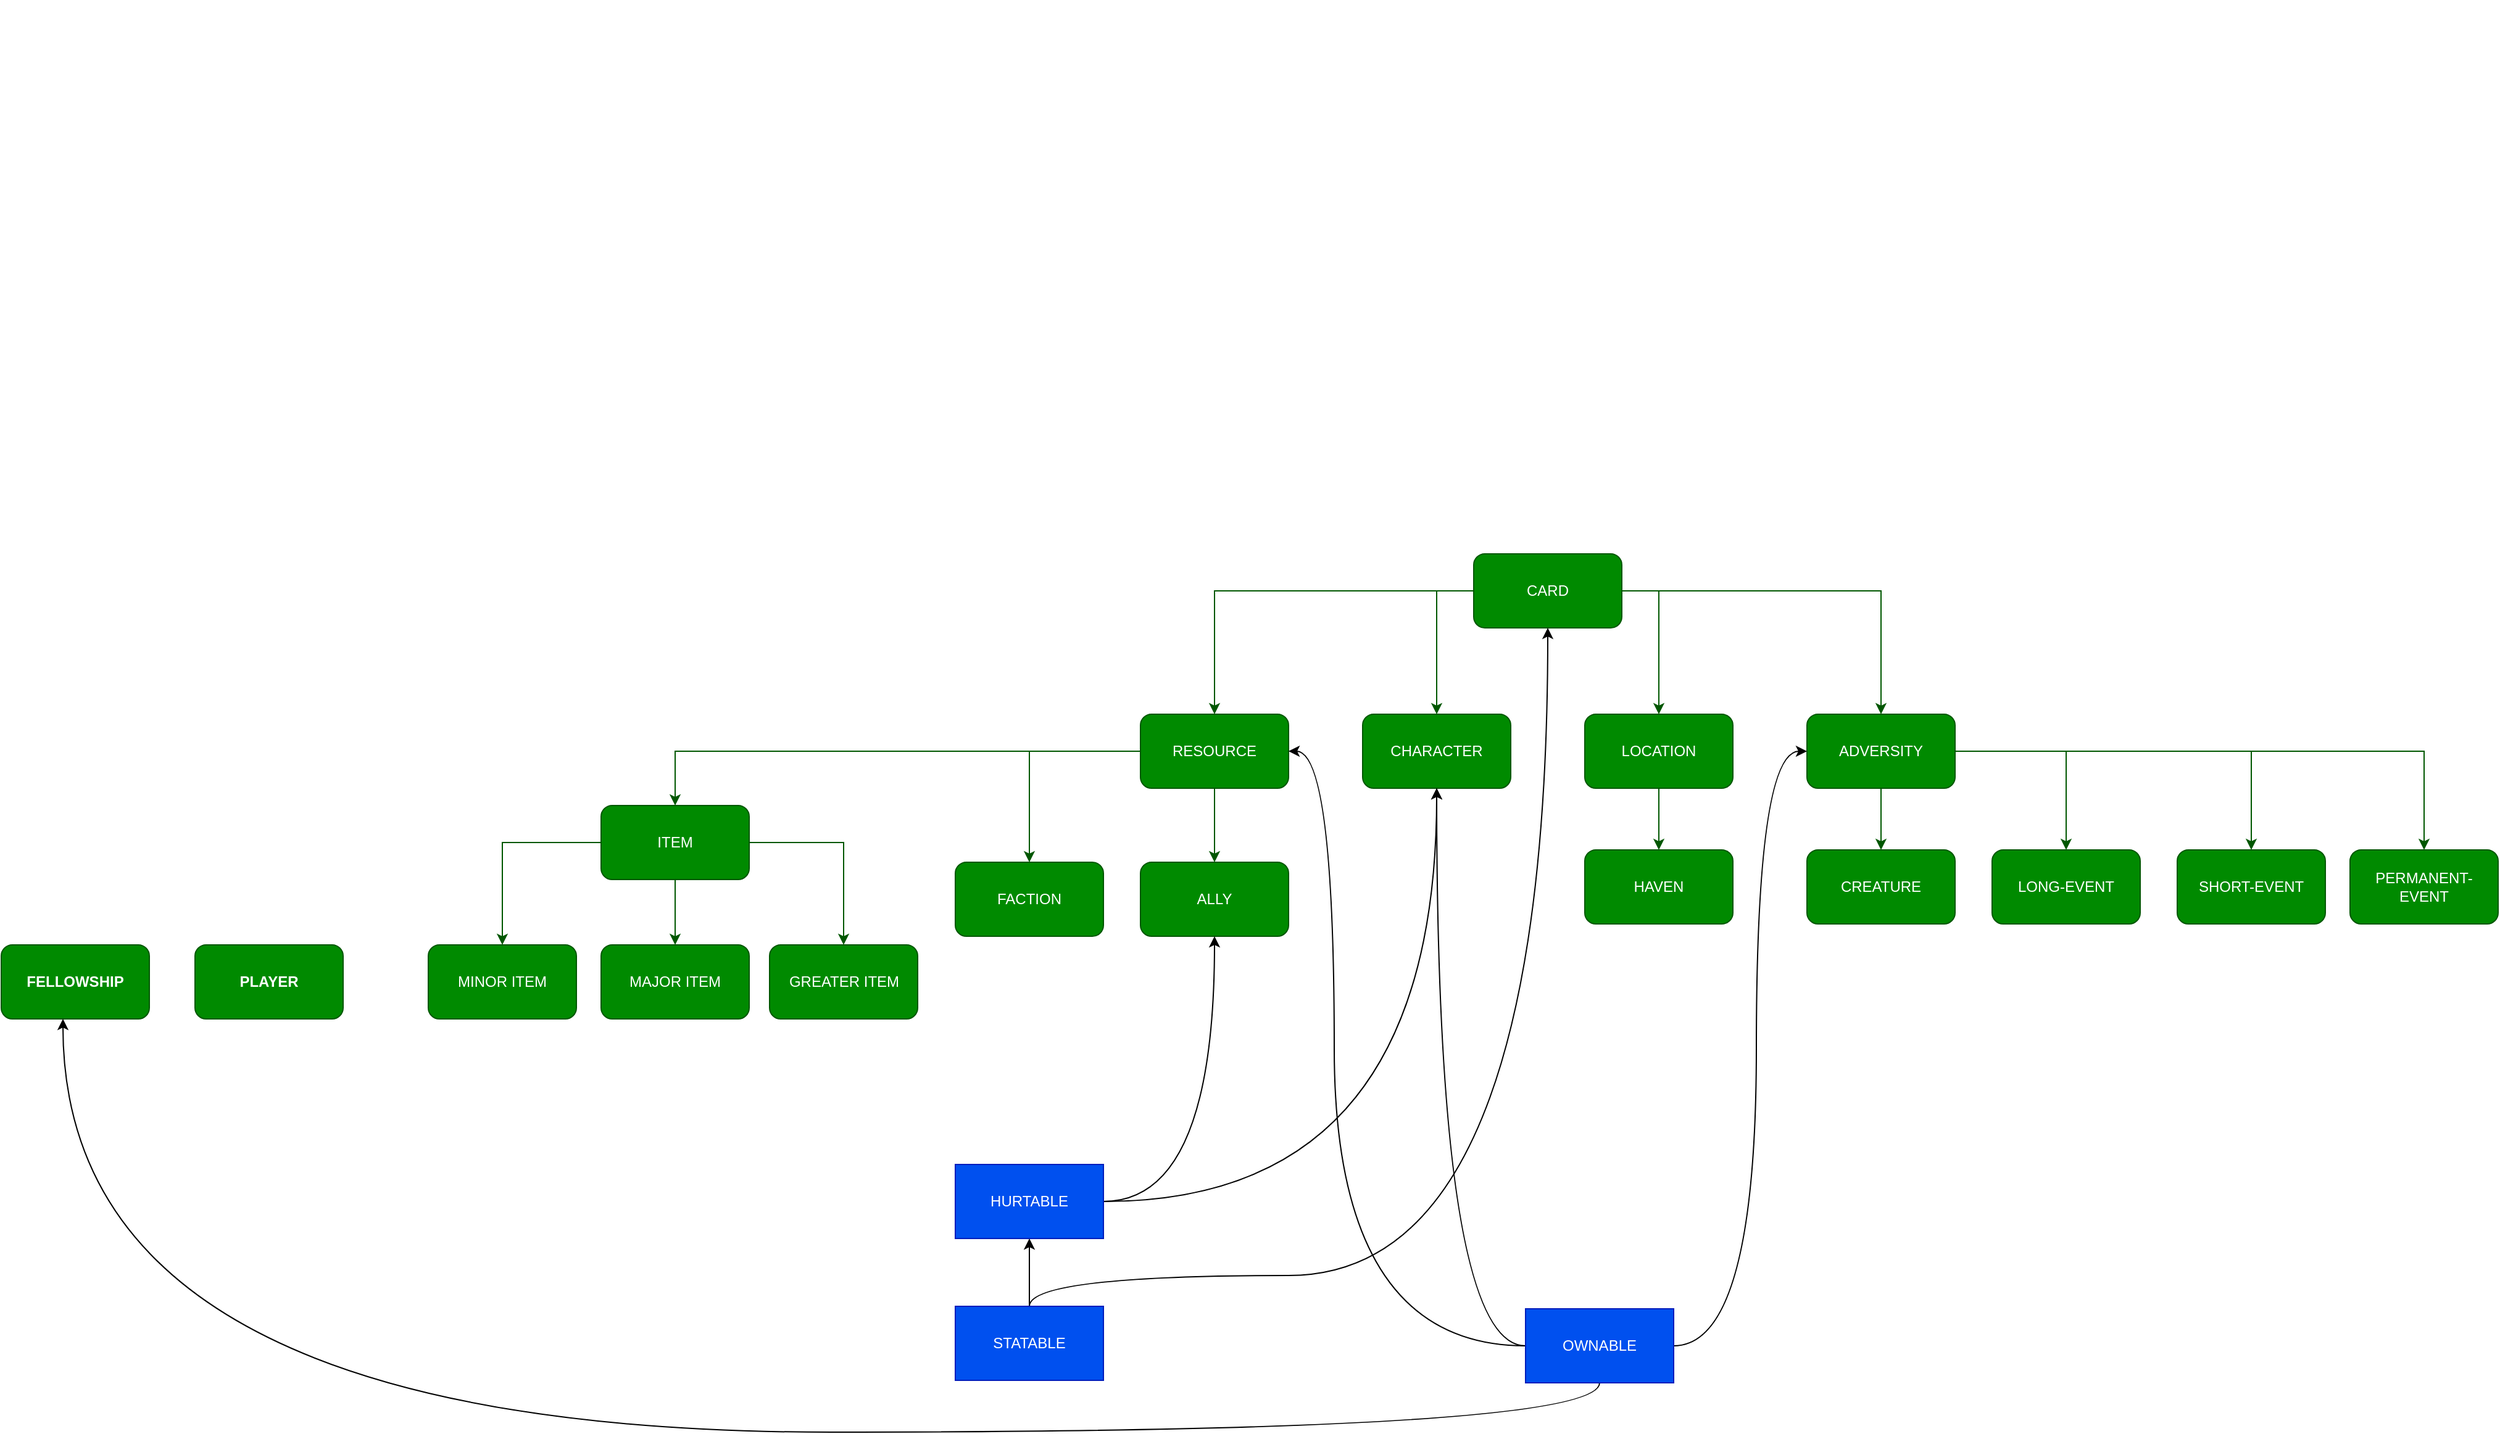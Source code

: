 <mxfile version="21.8.2" type="device">
  <diagram id="prtHgNgQTEPvFCAcTncT" name="Page-1">
    <mxGraphModel dx="2021" dy="973" grid="0" gridSize="10" guides="1" tooltips="1" connect="1" arrows="1" fold="1" page="0" pageScale="1" pageWidth="827" pageHeight="1169" math="0" shadow="0">
      <root>
        <mxCell id="0" />
        <mxCell id="1" parent="0" />
        <mxCell id="plqyn-2btF7QCcfs6vq2-10" value="&lt;div&gt;ALLY&lt;/div&gt;" style="rounded=1;whiteSpace=wrap;html=1;fillColor=#008a00;strokeColor=#005700;fontColor=#ffffff;" parent="1" vertex="1">
          <mxGeometry x="-120" y="690" width="120" height="60" as="geometry" />
        </mxCell>
        <mxCell id="plqyn-2btF7QCcfs6vq2-11" value="FACTION" style="rounded=1;whiteSpace=wrap;html=1;fillColor=#008a00;strokeColor=#005700;fontColor=#ffffff;" parent="1" vertex="1">
          <mxGeometry x="-270" y="690" width="120" height="60" as="geometry" />
        </mxCell>
        <mxCell id="plqyn-2btF7QCcfs6vq2-12" value="MAJOR ITEM" style="rounded=1;whiteSpace=wrap;html=1;fillColor=#008a00;strokeColor=#005700;fontColor=#ffffff;" parent="1" vertex="1">
          <mxGeometry x="-557" y="757" width="120" height="60" as="geometry" />
        </mxCell>
        <mxCell id="plqyn-2btF7QCcfs6vq2-14" value="CHARACTER" style="rounded=1;whiteSpace=wrap;html=1;fillColor=#008a00;strokeColor=#005700;fontColor=#ffffff;" parent="1" vertex="1">
          <mxGeometry x="60" y="570" width="120" height="60" as="geometry" />
        </mxCell>
        <mxCell id="plqyn-2btF7QCcfs6vq2-24" style="edgeStyle=orthogonalEdgeStyle;rounded=0;orthogonalLoop=1;jettySize=auto;html=1;fillColor=#008a00;strokeColor=#005700;" parent="1" source="plqyn-2btF7QCcfs6vq2-15" target="plqyn-2btF7QCcfs6vq2-10" edge="1">
          <mxGeometry relative="1" as="geometry" />
        </mxCell>
        <mxCell id="plqyn-2btF7QCcfs6vq2-25" style="edgeStyle=orthogonalEdgeStyle;rounded=0;orthogonalLoop=1;jettySize=auto;html=1;fillColor=#008a00;strokeColor=#005700;" parent="1" source="plqyn-2btF7QCcfs6vq2-15" target="plqyn-2btF7QCcfs6vq2-11" edge="1">
          <mxGeometry relative="1" as="geometry" />
        </mxCell>
        <mxCell id="s9vxwLQF6qQB3lGz5qFM-12" style="edgeStyle=orthogonalEdgeStyle;rounded=0;orthogonalLoop=1;jettySize=auto;html=1;fontFamily=Helvetica;fontSize=11;fontColor=default;strokeColor=#005700;fillColor=#008a00;" parent="1" source="plqyn-2btF7QCcfs6vq2-15" target="s9vxwLQF6qQB3lGz5qFM-8" edge="1">
          <mxGeometry relative="1" as="geometry" />
        </mxCell>
        <mxCell id="plqyn-2btF7QCcfs6vq2-15" value="RESOURCE" style="rounded=1;whiteSpace=wrap;html=1;fillColor=#008a00;strokeColor=#005700;fontColor=#ffffff;" parent="1" vertex="1">
          <mxGeometry x="-120" y="570" width="120" height="60" as="geometry" />
        </mxCell>
        <mxCell id="plqyn-2btF7QCcfs6vq2-29" style="edgeStyle=orthogonalEdgeStyle;rounded=0;orthogonalLoop=1;jettySize=auto;html=1;fillColor=#008a00;strokeColor=#005700;" parent="1" source="plqyn-2btF7QCcfs6vq2-16" target="plqyn-2btF7QCcfs6vq2-20" edge="1">
          <mxGeometry relative="1" as="geometry" />
        </mxCell>
        <mxCell id="plqyn-2btF7QCcfs6vq2-30" style="edgeStyle=orthogonalEdgeStyle;rounded=0;orthogonalLoop=1;jettySize=auto;html=1;fillColor=#008a00;strokeColor=#005700;" parent="1" source="plqyn-2btF7QCcfs6vq2-16" target="plqyn-2btF7QCcfs6vq2-21" edge="1">
          <mxGeometry relative="1" as="geometry" />
        </mxCell>
        <mxCell id="plqyn-2btF7QCcfs6vq2-31" style="edgeStyle=orthogonalEdgeStyle;rounded=0;orthogonalLoop=1;jettySize=auto;html=1;fillColor=#008a00;strokeColor=#005700;" parent="1" source="plqyn-2btF7QCcfs6vq2-16" target="plqyn-2btF7QCcfs6vq2-22" edge="1">
          <mxGeometry relative="1" as="geometry" />
        </mxCell>
        <mxCell id="plqyn-2btF7QCcfs6vq2-32" style="edgeStyle=orthogonalEdgeStyle;rounded=0;orthogonalLoop=1;jettySize=auto;html=1;fillColor=#008a00;strokeColor=#005700;" parent="1" source="plqyn-2btF7QCcfs6vq2-16" target="plqyn-2btF7QCcfs6vq2-23" edge="1">
          <mxGeometry relative="1" as="geometry" />
        </mxCell>
        <mxCell id="plqyn-2btF7QCcfs6vq2-16" value="ADVERSITY" style="rounded=1;whiteSpace=wrap;html=1;fillColor=#008a00;strokeColor=#005700;fontColor=#ffffff;" parent="1" vertex="1">
          <mxGeometry x="420" y="570" width="120" height="60" as="geometry" />
        </mxCell>
        <mxCell id="-KzNPONpK0VWqUTo973k-3" value="" style="edgeStyle=orthogonalEdgeStyle;rounded=0;orthogonalLoop=1;jettySize=auto;html=1;fillColor=#008a00;strokeColor=#005700;" edge="1" parent="1" source="plqyn-2btF7QCcfs6vq2-17" target="-KzNPONpK0VWqUTo973k-2">
          <mxGeometry relative="1" as="geometry" />
        </mxCell>
        <mxCell id="plqyn-2btF7QCcfs6vq2-17" value="LOCATION" style="rounded=1;whiteSpace=wrap;html=1;fillColor=#008a00;strokeColor=#005700;fontColor=#ffffff;" parent="1" vertex="1">
          <mxGeometry x="240" y="570" width="120" height="60" as="geometry" />
        </mxCell>
        <mxCell id="plqyn-2btF7QCcfs6vq2-18" value="GREATER ITEM" style="rounded=1;whiteSpace=wrap;html=1;fillColor=#008a00;strokeColor=#005700;fontColor=#ffffff;" parent="1" vertex="1">
          <mxGeometry x="-420.5" y="757" width="120" height="60" as="geometry" />
        </mxCell>
        <mxCell id="plqyn-2btF7QCcfs6vq2-19" value="&lt;div&gt;MINOR ITEM&lt;/div&gt;" style="rounded=1;whiteSpace=wrap;html=1;fillColor=#008a00;strokeColor=#005700;fontColor=#ffffff;" parent="1" vertex="1">
          <mxGeometry x="-697" y="757" width="120" height="60" as="geometry" />
        </mxCell>
        <mxCell id="plqyn-2btF7QCcfs6vq2-20" value="CREATURE" style="rounded=1;whiteSpace=wrap;html=1;fillColor=#008a00;strokeColor=#005700;fontColor=#ffffff;" parent="1" vertex="1">
          <mxGeometry x="420" y="680" width="120" height="60" as="geometry" />
        </mxCell>
        <mxCell id="plqyn-2btF7QCcfs6vq2-21" value="LONG-EVENT" style="rounded=1;whiteSpace=wrap;html=1;fillColor=#008a00;strokeColor=#005700;fontColor=#ffffff;" parent="1" vertex="1">
          <mxGeometry x="570" y="680" width="120" height="60" as="geometry" />
        </mxCell>
        <mxCell id="plqyn-2btF7QCcfs6vq2-22" value="SHORT-EVENT" style="rounded=1;whiteSpace=wrap;html=1;fillColor=#008a00;strokeColor=#005700;fontColor=#ffffff;" parent="1" vertex="1">
          <mxGeometry x="720" y="680" width="120" height="60" as="geometry" />
        </mxCell>
        <mxCell id="plqyn-2btF7QCcfs6vq2-23" value="PERMANENT-EVENT" style="rounded=1;whiteSpace=wrap;html=1;fillColor=#008a00;strokeColor=#005700;fontColor=#ffffff;" parent="1" vertex="1">
          <mxGeometry x="860" y="680" width="120" height="60" as="geometry" />
        </mxCell>
        <mxCell id="plqyn-2btF7QCcfs6vq2-34" style="edgeStyle=orthogonalEdgeStyle;rounded=0;orthogonalLoop=1;jettySize=auto;html=1;fillColor=#008a00;strokeColor=#005700;" parent="1" source="plqyn-2btF7QCcfs6vq2-33" target="plqyn-2btF7QCcfs6vq2-15" edge="1">
          <mxGeometry relative="1" as="geometry" />
        </mxCell>
        <mxCell id="plqyn-2btF7QCcfs6vq2-35" style="edgeStyle=orthogonalEdgeStyle;rounded=0;orthogonalLoop=1;jettySize=auto;html=1;fillColor=#008a00;strokeColor=#005700;" parent="1" source="plqyn-2btF7QCcfs6vq2-33" target="plqyn-2btF7QCcfs6vq2-14" edge="1">
          <mxGeometry relative="1" as="geometry">
            <Array as="points">
              <mxPoint x="120" y="470" />
            </Array>
          </mxGeometry>
        </mxCell>
        <mxCell id="plqyn-2btF7QCcfs6vq2-36" style="edgeStyle=orthogonalEdgeStyle;rounded=0;orthogonalLoop=1;jettySize=auto;html=1;fillColor=#008a00;strokeColor=#005700;" parent="1" source="plqyn-2btF7QCcfs6vq2-33" target="plqyn-2btF7QCcfs6vq2-17" edge="1">
          <mxGeometry relative="1" as="geometry">
            <Array as="points">
              <mxPoint x="300" y="470" />
            </Array>
          </mxGeometry>
        </mxCell>
        <mxCell id="plqyn-2btF7QCcfs6vq2-37" style="edgeStyle=orthogonalEdgeStyle;rounded=0;orthogonalLoop=1;jettySize=auto;html=1;fillColor=#008a00;strokeColor=#005700;" parent="1" source="plqyn-2btF7QCcfs6vq2-33" target="plqyn-2btF7QCcfs6vq2-16" edge="1">
          <mxGeometry relative="1" as="geometry" />
        </mxCell>
        <mxCell id="plqyn-2btF7QCcfs6vq2-33" value="&lt;div&gt;CARD&lt;/div&gt;" style="rounded=1;whiteSpace=wrap;html=1;fillColor=#008a00;strokeColor=#005700;fontColor=#ffffff;" parent="1" vertex="1">
          <mxGeometry x="150" y="440" width="120" height="60" as="geometry" />
        </mxCell>
        <mxCell id="plqyn-2btF7QCcfs6vq2-38" value="&lt;div&gt;PLAYER&lt;/div&gt;" style="rounded=1;whiteSpace=wrap;html=1;fillColor=#008a00;strokeColor=#005700;fontStyle=1;fontColor=#ffffff;" parent="1" vertex="1">
          <mxGeometry x="-886" y="757" width="120" height="60" as="geometry" />
        </mxCell>
        <mxCell id="plqyn-2btF7QCcfs6vq2-42" value="FELLOWSHIP" style="rounded=1;whiteSpace=wrap;html=1;strokeColor=#005700;fontFamily=Helvetica;fontSize=12;fontColor=#ffffff;fillColor=#008a00;fontStyle=1" parent="1" vertex="1">
          <mxGeometry x="-1043" y="757" width="120" height="60" as="geometry" />
        </mxCell>
        <mxCell id="s9vxwLQF6qQB3lGz5qFM-2" style="edgeStyle=orthogonalEdgeStyle;orthogonalLoop=1;jettySize=auto;html=1;fontFamily=Helvetica;fontSize=12;fontColor=#ffffff;curved=1;" parent="1" source="s9vxwLQF6qQB3lGz5qFM-1" target="plqyn-2btF7QCcfs6vq2-15" edge="1">
          <mxGeometry relative="1" as="geometry">
            <Array as="points">
              <mxPoint x="37" y="1082" />
              <mxPoint x="37" y="600" />
            </Array>
          </mxGeometry>
        </mxCell>
        <mxCell id="s9vxwLQF6qQB3lGz5qFM-3" style="edgeStyle=orthogonalEdgeStyle;orthogonalLoop=1;jettySize=auto;html=1;fontFamily=Helvetica;fontSize=12;fontColor=#ffffff;curved=1;" parent="1" source="s9vxwLQF6qQB3lGz5qFM-1" target="plqyn-2btF7QCcfs6vq2-14" edge="1">
          <mxGeometry relative="1" as="geometry" />
        </mxCell>
        <mxCell id="s9vxwLQF6qQB3lGz5qFM-4" style="edgeStyle=orthogonalEdgeStyle;orthogonalLoop=1;jettySize=auto;html=1;fontFamily=Helvetica;fontSize=12;fontColor=#ffffff;curved=1;" parent="1" source="s9vxwLQF6qQB3lGz5qFM-1" target="plqyn-2btF7QCcfs6vq2-16" edge="1">
          <mxGeometry relative="1" as="geometry">
            <Array as="points">
              <mxPoint x="379" y="1082" />
              <mxPoint x="379" y="600" />
            </Array>
          </mxGeometry>
        </mxCell>
        <mxCell id="s9vxwLQF6qQB3lGz5qFM-7" style="edgeStyle=orthogonalEdgeStyle;orthogonalLoop=1;jettySize=auto;html=1;fontFamily=Helvetica;fontSize=12;fontColor=#ffffff;curved=1;" parent="1" source="s9vxwLQF6qQB3lGz5qFM-1" target="plqyn-2btF7QCcfs6vq2-42" edge="1">
          <mxGeometry relative="1" as="geometry">
            <Array as="points">
              <mxPoint x="252" y="1152" />
              <mxPoint x="-993" y="1152" />
            </Array>
          </mxGeometry>
        </mxCell>
        <mxCell id="s9vxwLQF6qQB3lGz5qFM-1" value="OWNABLE" style="rounded=0;whiteSpace=wrap;html=1;fillColor=#0050ef;strokeColor=#001DBC;fontColor=#ffffff;" parent="1" vertex="1">
          <mxGeometry x="192" y="1052" width="120" height="60" as="geometry" />
        </mxCell>
        <mxCell id="s9vxwLQF6qQB3lGz5qFM-9" style="edgeStyle=orthogonalEdgeStyle;rounded=0;orthogonalLoop=1;jettySize=auto;html=1;fontFamily=Helvetica;fontSize=11;fontColor=default;strokeColor=#005700;fillColor=#008a00;" parent="1" source="s9vxwLQF6qQB3lGz5qFM-8" target="plqyn-2btF7QCcfs6vq2-18" edge="1">
          <mxGeometry relative="1" as="geometry" />
        </mxCell>
        <mxCell id="s9vxwLQF6qQB3lGz5qFM-10" style="edgeStyle=orthogonalEdgeStyle;rounded=0;orthogonalLoop=1;jettySize=auto;html=1;fontFamily=Helvetica;fontSize=11;fontColor=default;strokeColor=#005700;fillColor=#008a00;" parent="1" source="s9vxwLQF6qQB3lGz5qFM-8" target="plqyn-2btF7QCcfs6vq2-19" edge="1">
          <mxGeometry relative="1" as="geometry" />
        </mxCell>
        <mxCell id="s9vxwLQF6qQB3lGz5qFM-11" style="edgeStyle=orthogonalEdgeStyle;rounded=0;orthogonalLoop=1;jettySize=auto;html=1;fontFamily=Helvetica;fontSize=11;fontColor=default;strokeColor=#005700;fillColor=#008a00;" parent="1" source="s9vxwLQF6qQB3lGz5qFM-8" target="plqyn-2btF7QCcfs6vq2-12" edge="1">
          <mxGeometry relative="1" as="geometry" />
        </mxCell>
        <mxCell id="s9vxwLQF6qQB3lGz5qFM-8" value="ITEM" style="rounded=1;whiteSpace=wrap;html=1;strokeColor=#005700;fontFamily=Helvetica;fontSize=12;fontColor=#ffffff;fillColor=#008a00;" parent="1" vertex="1">
          <mxGeometry x="-557" y="644" width="120" height="60" as="geometry" />
        </mxCell>
        <mxCell id="s9vxwLQF6qQB3lGz5qFM-13" value="&lt;h1 style=&quot;font-size: 25px;&quot;&gt;&lt;font style=&quot;font-size: 25px;&quot;&gt;README&lt;br&gt;&lt;/font&gt;&lt;/h1&gt;&lt;p style=&quot;font-size: 22px;&quot;&gt;&lt;font style=&quot;font-size: 22px;&quot;&gt;Este esquema pretende ilustrar todo el sistema de clases e instancias del programa.&lt;/font&gt;&lt;/p&gt;&lt;p style=&quot;font-size: 22px;&quot;&gt;&lt;font style=&quot;font-size: 22px;&quot;&gt;En recuadros verdes redondeados las clases pensadas semánticamente como elementos físicos reales existentes en el juego.&lt;/font&gt;&lt;/p&gt;&lt;p style=&quot;font-size: 22px;&quot;&gt;&lt;font style=&quot;font-size: 22px;&quot;&gt;Los recuadros con texto en negrita son elementos conceptualmente existentes en el juego, pero sin representación física (ex: jugador, compañía...)&lt;font style=&quot;font-size: 22px;&quot;&gt;.&lt;/font&gt;&lt;/font&gt;&lt;/p&gt;&lt;p style=&quot;font-size: 22px;&quot;&gt;&lt;font style=&quot;font-size: 22px;&quot;&gt;&lt;font style=&quot;font-size: 22px;&quot;&gt;Los recuadros azules son clases diseñadas como interfaces (representan símplemente una o varias características comunes entre varias clases, que no pueden representarse mediante el esquema de herencia semántica de clases)&lt;br&gt;&lt;/font&gt;&lt;/font&gt;&lt;/p&gt;" style="text;html=1;strokeColor=none;fillColor=none;spacing=5;spacingTop=-20;whiteSpace=wrap;overflow=hidden;rounded=0;fontSize=12;fontFamily=Helvetica;fontColor=#ffffff;" parent="1" vertex="1">
          <mxGeometry x="-815" y="1" width="934" height="483" as="geometry" />
        </mxCell>
        <mxCell id="81GvVbOqLOWGLt2QnOrY-3" style="edgeStyle=orthogonalEdgeStyle;orthogonalLoop=1;jettySize=auto;html=1;curved=1;" parent="1" source="81GvVbOqLOWGLt2QnOrY-1" target="81GvVbOqLOWGLt2QnOrY-2" edge="1">
          <mxGeometry relative="1" as="geometry" />
        </mxCell>
        <mxCell id="81GvVbOqLOWGLt2QnOrY-4" style="edgeStyle=orthogonalEdgeStyle;orthogonalLoop=1;jettySize=auto;html=1;noJump=0;curved=1;" parent="1" source="81GvVbOqLOWGLt2QnOrY-1" target="plqyn-2btF7QCcfs6vq2-33" edge="1">
          <mxGeometry relative="1" as="geometry">
            <Array as="points">
              <mxPoint x="-210" y="1025" />
              <mxPoint x="210" y="1025" />
            </Array>
          </mxGeometry>
        </mxCell>
        <mxCell id="81GvVbOqLOWGLt2QnOrY-1" value="STATABLE" style="rounded=0;whiteSpace=wrap;html=1;fillColor=#0050ef;strokeColor=#001DBC;fontColor=#ffffff;" parent="1" vertex="1">
          <mxGeometry x="-270" y="1050" width="120" height="60" as="geometry" />
        </mxCell>
        <mxCell id="81GvVbOqLOWGLt2QnOrY-5" style="edgeStyle=orthogonalEdgeStyle;orthogonalLoop=1;jettySize=auto;html=1;curved=1;" parent="1" source="81GvVbOqLOWGLt2QnOrY-2" target="plqyn-2btF7QCcfs6vq2-10" edge="1">
          <mxGeometry relative="1" as="geometry" />
        </mxCell>
        <mxCell id="81GvVbOqLOWGLt2QnOrY-6" style="edgeStyle=orthogonalEdgeStyle;orthogonalLoop=1;jettySize=auto;html=1;curved=1;" parent="1" source="81GvVbOqLOWGLt2QnOrY-2" target="plqyn-2btF7QCcfs6vq2-14" edge="1">
          <mxGeometry relative="1" as="geometry" />
        </mxCell>
        <mxCell id="81GvVbOqLOWGLt2QnOrY-2" value="HURTABLE" style="rounded=0;whiteSpace=wrap;html=1;fillColor=#0050ef;strokeColor=#001DBC;fontColor=#ffffff;" parent="1" vertex="1">
          <mxGeometry x="-270" y="935" width="120" height="60" as="geometry" />
        </mxCell>
        <mxCell id="-KzNPONpK0VWqUTo973k-2" value="HAVEN" style="rounded=1;whiteSpace=wrap;html=1;fillColor=#008a00;strokeColor=#005700;fontColor=#ffffff;" vertex="1" parent="1">
          <mxGeometry x="240" y="680" width="120" height="60" as="geometry" />
        </mxCell>
      </root>
    </mxGraphModel>
  </diagram>
</mxfile>
